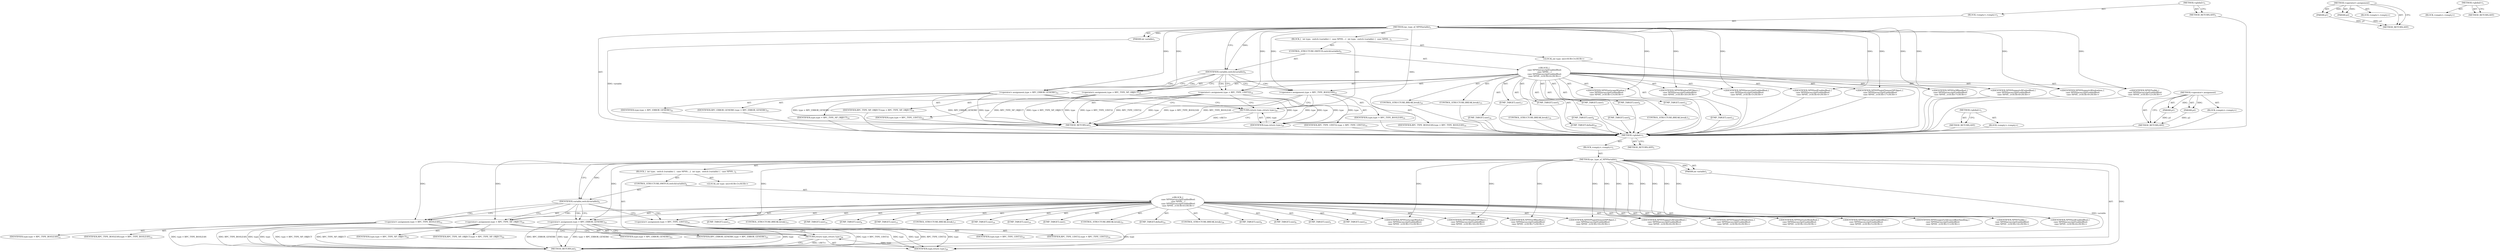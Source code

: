 digraph "&lt;global&gt;" {
vulnerable_6 [label=<(METHOD,&lt;global&gt;)<SUB>1</SUB>>];
vulnerable_7 [label=<(BLOCK,&lt;empty&gt;,&lt;empty&gt;)<SUB>1</SUB>>];
vulnerable_8 [label=<(METHOD,rpc_type_of_NPNVariable)<SUB>1</SUB>>];
vulnerable_9 [label=<(PARAM,int variable)<SUB>1</SUB>>];
vulnerable_10 [label=<(BLOCK,{
  int type;
  switch (variable) {
  case NPNV...,{
  int type;
  switch (variable) {
  case NPNV...)<SUB>2</SUB>>];
vulnerable_11 [label="<(LOCAL,int type: int)<SUB>3</SUB>>"];
vulnerable_12 [label=<(CONTROL_STRUCTURE,SWITCH,switch(variable))<SUB>4</SUB>>];
vulnerable_13 [label=<(IDENTIFIER,variable,switch(variable))<SUB>4</SUB>>];
vulnerable_14 [label="<(BLOCK,{
  case NPNVjavascriptEnabledBool:
  case NPNV...,{
  case NPNVjavascriptEnabledBool:
  case NPNV...)<SUB>4</SUB>>"];
vulnerable_15 [label=<(JUMP_TARGET,case)<SUB>5</SUB>>];
vulnerable_16 [label="<(IDENTIFIER,NPNVjavascriptEnabledBool,{
  case NPNVjavascriptEnabledBool:
  case NPNV...)<SUB>5</SUB>>"];
vulnerable_17 [label=<(JUMP_TARGET,case)<SUB>6</SUB>>];
vulnerable_18 [label="<(IDENTIFIER,NPNVasdEnabledBool,{
  case NPNVjavascriptEnabledBool:
  case NPNV...)<SUB>6</SUB>>"];
vulnerable_19 [label=<(JUMP_TARGET,case)<SUB>7</SUB>>];
vulnerable_20 [label="<(IDENTIFIER,NPNVisOfflineBool,{
  case NPNVjavascriptEnabledBool:
  case NPNV...)<SUB>7</SUB>>"];
vulnerable_21 [label=<(JUMP_TARGET,case)<SUB>8</SUB>>];
vulnerable_22 [label="<(IDENTIFIER,NPNVSupportsXEmbedBool,{
  case NPNVjavascriptEnabledBool:
  case NPNV...)<SUB>8</SUB>>"];
vulnerable_23 [label=<(JUMP_TARGET,case)<SUB>9</SUB>>];
vulnerable_24 [label="<(IDENTIFIER,NPNVSupportsWindowless,{
  case NPNVjavascriptEnabledBool:
  case NPNV...)<SUB>9</SUB>>"];
vulnerable_25 [label=<(&lt;operator&gt;.assignment,type = RPC_TYPE_BOOLEAN)<SUB>10</SUB>>];
vulnerable_26 [label=<(IDENTIFIER,type,type = RPC_TYPE_BOOLEAN)<SUB>10</SUB>>];
vulnerable_27 [label=<(IDENTIFIER,RPC_TYPE_BOOLEAN,type = RPC_TYPE_BOOLEAN)<SUB>10</SUB>>];
vulnerable_28 [label=<(CONTROL_STRUCTURE,BREAK,break;)<SUB>11</SUB>>];
vulnerable_29 [label=<(JUMP_TARGET,case)<SUB>12</SUB>>];
vulnerable_30 [label="<(IDENTIFIER,NPNVToolkit,{
  case NPNVjavascriptEnabledBool:
  case NPNV...)<SUB>12</SUB>>"];
vulnerable_31 [label=<(JUMP_TARGET,case)<SUB>13</SUB>>];
vulnerable_32 [label="<(IDENTIFIER,NPNVnetscapeWindow,{
  case NPNVjavascriptEnabledBool:
  case NPNV...)<SUB>13</SUB>>"];
vulnerable_33 [label=<(&lt;operator&gt;.assignment,type = RPC_TYPE_UINT32)<SUB>14</SUB>>];
vulnerable_34 [label=<(IDENTIFIER,type,type = RPC_TYPE_UINT32)<SUB>14</SUB>>];
vulnerable_35 [label=<(IDENTIFIER,RPC_TYPE_UINT32,type = RPC_TYPE_UINT32)<SUB>14</SUB>>];
vulnerable_36 [label=<(CONTROL_STRUCTURE,BREAK,break;)<SUB>15</SUB>>];
vulnerable_37 [label=<(JUMP_TARGET,case)<SUB>16</SUB>>];
vulnerable_38 [label="<(IDENTIFIER,NPNVWindowNPObject,{
  case NPNVjavascriptEnabledBool:
  case NPNV...)<SUB>16</SUB>>"];
vulnerable_39 [label=<(JUMP_TARGET,case)<SUB>17</SUB>>];
vulnerable_40 [label="<(IDENTIFIER,NPNVPluginElementNPObject,{
  case NPNVjavascriptEnabledBool:
  case NPNV...)<SUB>17</SUB>>"];
vulnerable_41 [label=<(&lt;operator&gt;.assignment,type = RPC_TYPE_NP_OBJECT)<SUB>18</SUB>>];
vulnerable_42 [label=<(IDENTIFIER,type,type = RPC_TYPE_NP_OBJECT)<SUB>18</SUB>>];
vulnerable_43 [label=<(IDENTIFIER,RPC_TYPE_NP_OBJECT,type = RPC_TYPE_NP_OBJECT)<SUB>18</SUB>>];
vulnerable_44 [label=<(CONTROL_STRUCTURE,BREAK,break;)<SUB>19</SUB>>];
vulnerable_45 [label=<(JUMP_TARGET,default)<SUB>20</SUB>>];
vulnerable_46 [label=<(&lt;operator&gt;.assignment,type = RPC_ERROR_GENERIC)<SUB>21</SUB>>];
vulnerable_47 [label=<(IDENTIFIER,type,type = RPC_ERROR_GENERIC)<SUB>21</SUB>>];
vulnerable_48 [label=<(IDENTIFIER,RPC_ERROR_GENERIC,type = RPC_ERROR_GENERIC)<SUB>21</SUB>>];
vulnerable_49 [label=<(CONTROL_STRUCTURE,BREAK,break;)<SUB>22</SUB>>];
vulnerable_50 [label=<(RETURN,return type;,return type;)<SUB>24</SUB>>];
vulnerable_51 [label=<(IDENTIFIER,type,return type;)<SUB>24</SUB>>];
vulnerable_52 [label=<(METHOD_RETURN,int)<SUB>1</SUB>>];
vulnerable_54 [label=<(METHOD_RETURN,ANY)<SUB>1</SUB>>];
vulnerable_69 [label=<(METHOD,&lt;operator&gt;.assignment)>];
vulnerable_70 [label=<(PARAM,p1)>];
vulnerable_71 [label=<(PARAM,p2)>];
vulnerable_72 [label=<(BLOCK,&lt;empty&gt;,&lt;empty&gt;)>];
vulnerable_73 [label=<(METHOD_RETURN,ANY)>];
vulnerable_63 [label=<(METHOD,&lt;global&gt;)<SUB>1</SUB>>];
vulnerable_64 [label=<(BLOCK,&lt;empty&gt;,&lt;empty&gt;)>];
vulnerable_65 [label=<(METHOD_RETURN,ANY)>];
fixed_6 [label=<(METHOD,&lt;global&gt;)<SUB>1</SUB>>];
fixed_7 [label=<(BLOCK,&lt;empty&gt;,&lt;empty&gt;)<SUB>1</SUB>>];
fixed_8 [label=<(METHOD,rpc_type_of_NPNVariable)<SUB>1</SUB>>];
fixed_9 [label=<(PARAM,int variable)<SUB>1</SUB>>];
fixed_10 [label=<(BLOCK,{
  int type;
  switch (variable) {
  case NPNV...,{
  int type;
  switch (variable) {
  case NPNV...)<SUB>2</SUB>>];
fixed_11 [label="<(LOCAL,int type: int)<SUB>3</SUB>>"];
fixed_12 [label=<(CONTROL_STRUCTURE,SWITCH,switch(variable))<SUB>4</SUB>>];
fixed_13 [label=<(IDENTIFIER,variable,switch(variable))<SUB>4</SUB>>];
fixed_14 [label="<(BLOCK,{
  case NPNVjavascriptEnabledBool:
  case NPNV...,{
  case NPNVjavascriptEnabledBool:
  case NPNV...)<SUB>4</SUB>>"];
fixed_15 [label=<(JUMP_TARGET,case)<SUB>5</SUB>>];
fixed_16 [label="<(IDENTIFIER,NPNVjavascriptEnabledBool,{
  case NPNVjavascriptEnabledBool:
  case NPNV...)<SUB>5</SUB>>"];
fixed_17 [label=<(JUMP_TARGET,case)<SUB>6</SUB>>];
fixed_18 [label="<(IDENTIFIER,NPNVasdEnabledBool,{
  case NPNVjavascriptEnabledBool:
  case NPNV...)<SUB>6</SUB>>"];
fixed_19 [label=<(JUMP_TARGET,case)<SUB>7</SUB>>];
fixed_20 [label="<(IDENTIFIER,NPNVisOfflineBool,{
  case NPNVjavascriptEnabledBool:
  case NPNV...)<SUB>7</SUB>>"];
fixed_21 [label=<(JUMP_TARGET,case)<SUB>8</SUB>>];
fixed_22 [label="<(IDENTIFIER,NPNVSupportsXEmbedBool,{
  case NPNVjavascriptEnabledBool:
  case NPNV...)<SUB>8</SUB>>"];
fixed_23 [label=<(JUMP_TARGET,case)<SUB>9</SUB>>];
fixed_24 [label="<(IDENTIFIER,NPNVSupportsWindowless,{
  case NPNVjavascriptEnabledBool:
  case NPNV...)<SUB>9</SUB>>"];
fixed_25 [label=<(JUMP_TARGET,case)<SUB>10</SUB>>];
fixed_26 [label="<(IDENTIFIER,NPNVprivateModeBool,{
  case NPNVjavascriptEnabledBool:
  case NPNV...)<SUB>10</SUB>>"];
fixed_27 [label=<(JUMP_TARGET,case)<SUB>11</SUB>>];
fixed_28 [label="<(IDENTIFIER,NPNVsupportsAdvancedKeyHandling,{
  case NPNVjavascriptEnabledBool:
  case NPNV...)<SUB>11</SUB>>"];
fixed_29 [label=<(&lt;operator&gt;.assignment,type = RPC_TYPE_BOOLEAN)<SUB>12</SUB>>];
fixed_30 [label=<(IDENTIFIER,type,type = RPC_TYPE_BOOLEAN)<SUB>12</SUB>>];
fixed_31 [label=<(IDENTIFIER,RPC_TYPE_BOOLEAN,type = RPC_TYPE_BOOLEAN)<SUB>12</SUB>>];
fixed_32 [label=<(CONTROL_STRUCTURE,BREAK,break;)<SUB>13</SUB>>];
fixed_33 [label=<(JUMP_TARGET,case)<SUB>14</SUB>>];
fixed_34 [label="<(IDENTIFIER,NPNVToolkit,{
  case NPNVjavascriptEnabledBool:
  case NPNV...)<SUB>14</SUB>>"];
fixed_35 [label=<(JUMP_TARGET,case)<SUB>15</SUB>>];
fixed_36 [label="<(IDENTIFIER,NPNVnetscapeWindow,{
  case NPNVjavascriptEnabledBool:
  case NPNV...)<SUB>15</SUB>>"];
fixed_37 [label=<(&lt;operator&gt;.assignment,type = RPC_TYPE_UINT32)<SUB>16</SUB>>];
fixed_38 [label=<(IDENTIFIER,type,type = RPC_TYPE_UINT32)<SUB>16</SUB>>];
fixed_39 [label=<(IDENTIFIER,RPC_TYPE_UINT32,type = RPC_TYPE_UINT32)<SUB>16</SUB>>];
fixed_40 [label=<(CONTROL_STRUCTURE,BREAK,break;)<SUB>17</SUB>>];
fixed_41 [label=<(JUMP_TARGET,case)<SUB>18</SUB>>];
fixed_42 [label="<(IDENTIFIER,NPNVWindowNPObject,{
  case NPNVjavascriptEnabledBool:
  case NPNV...)<SUB>18</SUB>>"];
fixed_43 [label=<(JUMP_TARGET,case)<SUB>19</SUB>>];
fixed_44 [label="<(IDENTIFIER,NPNVPluginElementNPObject,{
  case NPNVjavascriptEnabledBool:
  case NPNV...)<SUB>19</SUB>>"];
fixed_45 [label=<(&lt;operator&gt;.assignment,type = RPC_TYPE_NP_OBJECT)<SUB>20</SUB>>];
fixed_46 [label=<(IDENTIFIER,type,type = RPC_TYPE_NP_OBJECT)<SUB>20</SUB>>];
fixed_47 [label=<(IDENTIFIER,RPC_TYPE_NP_OBJECT,type = RPC_TYPE_NP_OBJECT)<SUB>20</SUB>>];
fixed_48 [label=<(CONTROL_STRUCTURE,BREAK,break;)<SUB>21</SUB>>];
fixed_49 [label=<(JUMP_TARGET,default)<SUB>22</SUB>>];
fixed_50 [label=<(&lt;operator&gt;.assignment,type = RPC_ERROR_GENERIC)<SUB>23</SUB>>];
fixed_51 [label=<(IDENTIFIER,type,type = RPC_ERROR_GENERIC)<SUB>23</SUB>>];
fixed_52 [label=<(IDENTIFIER,RPC_ERROR_GENERIC,type = RPC_ERROR_GENERIC)<SUB>23</SUB>>];
fixed_53 [label=<(CONTROL_STRUCTURE,BREAK,break;)<SUB>24</SUB>>];
fixed_54 [label=<(RETURN,return type;,return type;)<SUB>26</SUB>>];
fixed_55 [label=<(IDENTIFIER,type,return type;)<SUB>26</SUB>>];
fixed_56 [label=<(METHOD_RETURN,int)<SUB>1</SUB>>];
fixed_58 [label=<(METHOD_RETURN,ANY)<SUB>1</SUB>>];
fixed_73 [label=<(METHOD,&lt;operator&gt;.assignment)>];
fixed_74 [label=<(PARAM,p1)>];
fixed_75 [label=<(PARAM,p2)>];
fixed_76 [label=<(BLOCK,&lt;empty&gt;,&lt;empty&gt;)>];
fixed_77 [label=<(METHOD_RETURN,ANY)>];
fixed_67 [label=<(METHOD,&lt;global&gt;)<SUB>1</SUB>>];
fixed_68 [label=<(BLOCK,&lt;empty&gt;,&lt;empty&gt;)>];
fixed_69 [label=<(METHOD_RETURN,ANY)>];
vulnerable_6 -> vulnerable_7  [key=0, label="AST: "];
vulnerable_6 -> vulnerable_54  [key=0, label="AST: "];
vulnerable_6 -> vulnerable_54  [key=1, label="CFG: "];
vulnerable_7 -> vulnerable_8  [key=0, label="AST: "];
vulnerable_8 -> vulnerable_9  [key=0, label="AST: "];
vulnerable_8 -> vulnerable_9  [key=1, label="DDG: "];
vulnerable_8 -> vulnerable_10  [key=0, label="AST: "];
vulnerable_8 -> vulnerable_52  [key=0, label="AST: "];
vulnerable_8 -> vulnerable_13  [key=0, label="CFG: "];
vulnerable_8 -> vulnerable_13  [key=1, label="DDG: "];
vulnerable_8 -> vulnerable_51  [key=0, label="DDG: "];
vulnerable_8 -> vulnerable_16  [key=0, label="DDG: "];
vulnerable_8 -> vulnerable_18  [key=0, label="DDG: "];
vulnerable_8 -> vulnerable_20  [key=0, label="DDG: "];
vulnerable_8 -> vulnerable_22  [key=0, label="DDG: "];
vulnerable_8 -> vulnerable_24  [key=0, label="DDG: "];
vulnerable_8 -> vulnerable_25  [key=0, label="DDG: "];
vulnerable_8 -> vulnerable_30  [key=0, label="DDG: "];
vulnerable_8 -> vulnerable_32  [key=0, label="DDG: "];
vulnerable_8 -> vulnerable_33  [key=0, label="DDG: "];
vulnerable_8 -> vulnerable_38  [key=0, label="DDG: "];
vulnerable_8 -> vulnerable_40  [key=0, label="DDG: "];
vulnerable_8 -> vulnerable_41  [key=0, label="DDG: "];
vulnerable_8 -> vulnerable_46  [key=0, label="DDG: "];
vulnerable_9 -> vulnerable_52  [key=0, label="DDG: variable"];
vulnerable_10 -> vulnerable_11  [key=0, label="AST: "];
vulnerable_10 -> vulnerable_12  [key=0, label="AST: "];
vulnerable_10 -> vulnerable_50  [key=0, label="AST: "];
vulnerable_11 -> fixed_6  [key=0];
vulnerable_12 -> vulnerable_13  [key=0, label="AST: "];
vulnerable_12 -> vulnerable_14  [key=0, label="AST: "];
vulnerable_13 -> vulnerable_25  [key=0, label="CFG: "];
vulnerable_13 -> vulnerable_25  [key=1, label="CDG: "];
vulnerable_13 -> vulnerable_33  [key=0, label="CFG: "];
vulnerable_13 -> vulnerable_33  [key=1, label="CDG: "];
vulnerable_13 -> vulnerable_41  [key=0, label="CFG: "];
vulnerable_13 -> vulnerable_41  [key=1, label="CDG: "];
vulnerable_13 -> vulnerable_46  [key=0, label="CFG: "];
vulnerable_13 -> vulnerable_46  [key=1, label="CDG: "];
vulnerable_14 -> vulnerable_15  [key=0, label="AST: "];
vulnerable_14 -> vulnerable_16  [key=0, label="AST: "];
vulnerable_14 -> vulnerable_17  [key=0, label="AST: "];
vulnerable_14 -> vulnerable_18  [key=0, label="AST: "];
vulnerable_14 -> vulnerable_19  [key=0, label="AST: "];
vulnerable_14 -> vulnerable_20  [key=0, label="AST: "];
vulnerable_14 -> vulnerable_21  [key=0, label="AST: "];
vulnerable_14 -> vulnerable_22  [key=0, label="AST: "];
vulnerable_14 -> vulnerable_23  [key=0, label="AST: "];
vulnerable_14 -> vulnerable_24  [key=0, label="AST: "];
vulnerable_14 -> vulnerable_25  [key=0, label="AST: "];
vulnerable_14 -> vulnerable_28  [key=0, label="AST: "];
vulnerable_14 -> vulnerable_29  [key=0, label="AST: "];
vulnerable_14 -> vulnerable_30  [key=0, label="AST: "];
vulnerable_14 -> vulnerable_31  [key=0, label="AST: "];
vulnerable_14 -> vulnerable_32  [key=0, label="AST: "];
vulnerable_14 -> vulnerable_33  [key=0, label="AST: "];
vulnerable_14 -> vulnerable_36  [key=0, label="AST: "];
vulnerable_14 -> vulnerable_37  [key=0, label="AST: "];
vulnerable_14 -> vulnerable_38  [key=0, label="AST: "];
vulnerable_14 -> vulnerable_39  [key=0, label="AST: "];
vulnerable_14 -> vulnerable_40  [key=0, label="AST: "];
vulnerable_14 -> vulnerable_41  [key=0, label="AST: "];
vulnerable_14 -> vulnerable_44  [key=0, label="AST: "];
vulnerable_14 -> vulnerable_45  [key=0, label="AST: "];
vulnerable_14 -> vulnerable_46  [key=0, label="AST: "];
vulnerable_14 -> vulnerable_49  [key=0, label="AST: "];
vulnerable_15 -> fixed_6  [key=0];
vulnerable_16 -> fixed_6  [key=0];
vulnerable_17 -> fixed_6  [key=0];
vulnerable_18 -> fixed_6  [key=0];
vulnerable_19 -> fixed_6  [key=0];
vulnerable_20 -> fixed_6  [key=0];
vulnerable_21 -> fixed_6  [key=0];
vulnerable_22 -> fixed_6  [key=0];
vulnerable_23 -> fixed_6  [key=0];
vulnerable_24 -> fixed_6  [key=0];
vulnerable_25 -> vulnerable_26  [key=0, label="AST: "];
vulnerable_25 -> vulnerable_27  [key=0, label="AST: "];
vulnerable_25 -> vulnerable_50  [key=0, label="CFG: "];
vulnerable_25 -> vulnerable_52  [key=0, label="DDG: type"];
vulnerable_25 -> vulnerable_52  [key=1, label="DDG: type = RPC_TYPE_BOOLEAN"];
vulnerable_25 -> vulnerable_52  [key=2, label="DDG: RPC_TYPE_BOOLEAN"];
vulnerable_25 -> vulnerable_51  [key=0, label="DDG: type"];
vulnerable_26 -> fixed_6  [key=0];
vulnerable_27 -> fixed_6  [key=0];
vulnerable_28 -> fixed_6  [key=0];
vulnerable_29 -> fixed_6  [key=0];
vulnerable_30 -> fixed_6  [key=0];
vulnerable_31 -> fixed_6  [key=0];
vulnerable_32 -> fixed_6  [key=0];
vulnerable_33 -> vulnerable_34  [key=0, label="AST: "];
vulnerable_33 -> vulnerable_35  [key=0, label="AST: "];
vulnerable_33 -> vulnerable_50  [key=0, label="CFG: "];
vulnerable_33 -> vulnerable_52  [key=0, label="DDG: type"];
vulnerable_33 -> vulnerable_52  [key=1, label="DDG: type = RPC_TYPE_UINT32"];
vulnerable_33 -> vulnerable_52  [key=2, label="DDG: RPC_TYPE_UINT32"];
vulnerable_33 -> vulnerable_51  [key=0, label="DDG: type"];
vulnerable_34 -> fixed_6  [key=0];
vulnerable_35 -> fixed_6  [key=0];
vulnerable_36 -> fixed_6  [key=0];
vulnerable_37 -> fixed_6  [key=0];
vulnerable_38 -> fixed_6  [key=0];
vulnerable_39 -> fixed_6  [key=0];
vulnerable_40 -> fixed_6  [key=0];
vulnerable_41 -> vulnerable_42  [key=0, label="AST: "];
vulnerable_41 -> vulnerable_43  [key=0, label="AST: "];
vulnerable_41 -> vulnerable_50  [key=0, label="CFG: "];
vulnerable_41 -> vulnerable_52  [key=0, label="DDG: type"];
vulnerable_41 -> vulnerable_52  [key=1, label="DDG: type = RPC_TYPE_NP_OBJECT"];
vulnerable_41 -> vulnerable_52  [key=2, label="DDG: RPC_TYPE_NP_OBJECT"];
vulnerable_41 -> vulnerable_51  [key=0, label="DDG: type"];
vulnerable_42 -> fixed_6  [key=0];
vulnerable_43 -> fixed_6  [key=0];
vulnerable_44 -> fixed_6  [key=0];
vulnerable_45 -> fixed_6  [key=0];
vulnerable_46 -> vulnerable_47  [key=0, label="AST: "];
vulnerable_46 -> vulnerable_48  [key=0, label="AST: "];
vulnerable_46 -> vulnerable_50  [key=0, label="CFG: "];
vulnerable_46 -> vulnerable_52  [key=0, label="DDG: type"];
vulnerable_46 -> vulnerable_52  [key=1, label="DDG: type = RPC_ERROR_GENERIC"];
vulnerable_46 -> vulnerable_52  [key=2, label="DDG: RPC_ERROR_GENERIC"];
vulnerable_46 -> vulnerable_51  [key=0, label="DDG: type"];
vulnerable_47 -> fixed_6  [key=0];
vulnerable_48 -> fixed_6  [key=0];
vulnerable_49 -> fixed_6  [key=0];
vulnerable_50 -> vulnerable_51  [key=0, label="AST: "];
vulnerable_50 -> vulnerable_52  [key=0, label="CFG: "];
vulnerable_50 -> vulnerable_52  [key=1, label="DDG: &lt;RET&gt;"];
vulnerable_51 -> vulnerable_50  [key=0, label="DDG: type"];
vulnerable_52 -> fixed_6  [key=0];
vulnerable_54 -> fixed_6  [key=0];
vulnerable_69 -> vulnerable_70  [key=0, label="AST: "];
vulnerable_69 -> vulnerable_70  [key=1, label="DDG: "];
vulnerable_69 -> vulnerable_72  [key=0, label="AST: "];
vulnerable_69 -> vulnerable_71  [key=0, label="AST: "];
vulnerable_69 -> vulnerable_71  [key=1, label="DDG: "];
vulnerable_69 -> vulnerable_73  [key=0, label="AST: "];
vulnerable_69 -> vulnerable_73  [key=1, label="CFG: "];
vulnerable_70 -> vulnerable_73  [key=0, label="DDG: p1"];
vulnerable_71 -> vulnerable_73  [key=0, label="DDG: p2"];
vulnerable_72 -> fixed_6  [key=0];
vulnerable_73 -> fixed_6  [key=0];
vulnerable_63 -> vulnerable_64  [key=0, label="AST: "];
vulnerable_63 -> vulnerable_65  [key=0, label="AST: "];
vulnerable_63 -> vulnerable_65  [key=1, label="CFG: "];
vulnerable_64 -> fixed_6  [key=0];
vulnerable_65 -> fixed_6  [key=0];
fixed_6 -> fixed_7  [key=0, label="AST: "];
fixed_6 -> fixed_58  [key=0, label="AST: "];
fixed_6 -> fixed_58  [key=1, label="CFG: "];
fixed_7 -> fixed_8  [key=0, label="AST: "];
fixed_8 -> fixed_9  [key=0, label="AST: "];
fixed_8 -> fixed_9  [key=1, label="DDG: "];
fixed_8 -> fixed_10  [key=0, label="AST: "];
fixed_8 -> fixed_56  [key=0, label="AST: "];
fixed_8 -> fixed_13  [key=0, label="CFG: "];
fixed_8 -> fixed_13  [key=1, label="DDG: "];
fixed_8 -> fixed_55  [key=0, label="DDG: "];
fixed_8 -> fixed_16  [key=0, label="DDG: "];
fixed_8 -> fixed_18  [key=0, label="DDG: "];
fixed_8 -> fixed_20  [key=0, label="DDG: "];
fixed_8 -> fixed_22  [key=0, label="DDG: "];
fixed_8 -> fixed_24  [key=0, label="DDG: "];
fixed_8 -> fixed_26  [key=0, label="DDG: "];
fixed_8 -> fixed_28  [key=0, label="DDG: "];
fixed_8 -> fixed_29  [key=0, label="DDG: "];
fixed_8 -> fixed_34  [key=0, label="DDG: "];
fixed_8 -> fixed_36  [key=0, label="DDG: "];
fixed_8 -> fixed_37  [key=0, label="DDG: "];
fixed_8 -> fixed_42  [key=0, label="DDG: "];
fixed_8 -> fixed_44  [key=0, label="DDG: "];
fixed_8 -> fixed_45  [key=0, label="DDG: "];
fixed_8 -> fixed_50  [key=0, label="DDG: "];
fixed_9 -> fixed_56  [key=0, label="DDG: variable"];
fixed_10 -> fixed_11  [key=0, label="AST: "];
fixed_10 -> fixed_12  [key=0, label="AST: "];
fixed_10 -> fixed_54  [key=0, label="AST: "];
fixed_12 -> fixed_13  [key=0, label="AST: "];
fixed_12 -> fixed_14  [key=0, label="AST: "];
fixed_13 -> fixed_29  [key=0, label="CFG: "];
fixed_13 -> fixed_29  [key=1, label="CDG: "];
fixed_13 -> fixed_37  [key=0, label="CFG: "];
fixed_13 -> fixed_37  [key=1, label="CDG: "];
fixed_13 -> fixed_45  [key=0, label="CFG: "];
fixed_13 -> fixed_45  [key=1, label="CDG: "];
fixed_13 -> fixed_50  [key=0, label="CFG: "];
fixed_13 -> fixed_50  [key=1, label="CDG: "];
fixed_14 -> fixed_15  [key=0, label="AST: "];
fixed_14 -> fixed_16  [key=0, label="AST: "];
fixed_14 -> fixed_17  [key=0, label="AST: "];
fixed_14 -> fixed_18  [key=0, label="AST: "];
fixed_14 -> fixed_19  [key=0, label="AST: "];
fixed_14 -> fixed_20  [key=0, label="AST: "];
fixed_14 -> fixed_21  [key=0, label="AST: "];
fixed_14 -> fixed_22  [key=0, label="AST: "];
fixed_14 -> fixed_23  [key=0, label="AST: "];
fixed_14 -> fixed_24  [key=0, label="AST: "];
fixed_14 -> fixed_25  [key=0, label="AST: "];
fixed_14 -> fixed_26  [key=0, label="AST: "];
fixed_14 -> fixed_27  [key=0, label="AST: "];
fixed_14 -> fixed_28  [key=0, label="AST: "];
fixed_14 -> fixed_29  [key=0, label="AST: "];
fixed_14 -> fixed_32  [key=0, label="AST: "];
fixed_14 -> fixed_33  [key=0, label="AST: "];
fixed_14 -> fixed_34  [key=0, label="AST: "];
fixed_14 -> fixed_35  [key=0, label="AST: "];
fixed_14 -> fixed_36  [key=0, label="AST: "];
fixed_14 -> fixed_37  [key=0, label="AST: "];
fixed_14 -> fixed_40  [key=0, label="AST: "];
fixed_14 -> fixed_41  [key=0, label="AST: "];
fixed_14 -> fixed_42  [key=0, label="AST: "];
fixed_14 -> fixed_43  [key=0, label="AST: "];
fixed_14 -> fixed_44  [key=0, label="AST: "];
fixed_14 -> fixed_45  [key=0, label="AST: "];
fixed_14 -> fixed_48  [key=0, label="AST: "];
fixed_14 -> fixed_49  [key=0, label="AST: "];
fixed_14 -> fixed_50  [key=0, label="AST: "];
fixed_14 -> fixed_53  [key=0, label="AST: "];
fixed_29 -> fixed_30  [key=0, label="AST: "];
fixed_29 -> fixed_31  [key=0, label="AST: "];
fixed_29 -> fixed_54  [key=0, label="CFG: "];
fixed_29 -> fixed_56  [key=0, label="DDG: type"];
fixed_29 -> fixed_56  [key=1, label="DDG: type = RPC_TYPE_BOOLEAN"];
fixed_29 -> fixed_56  [key=2, label="DDG: RPC_TYPE_BOOLEAN"];
fixed_29 -> fixed_55  [key=0, label="DDG: type"];
fixed_37 -> fixed_38  [key=0, label="AST: "];
fixed_37 -> fixed_39  [key=0, label="AST: "];
fixed_37 -> fixed_54  [key=0, label="CFG: "];
fixed_37 -> fixed_56  [key=0, label="DDG: type"];
fixed_37 -> fixed_56  [key=1, label="DDG: type = RPC_TYPE_UINT32"];
fixed_37 -> fixed_56  [key=2, label="DDG: RPC_TYPE_UINT32"];
fixed_37 -> fixed_55  [key=0, label="DDG: type"];
fixed_45 -> fixed_46  [key=0, label="AST: "];
fixed_45 -> fixed_47  [key=0, label="AST: "];
fixed_45 -> fixed_54  [key=0, label="CFG: "];
fixed_45 -> fixed_56  [key=0, label="DDG: type"];
fixed_45 -> fixed_56  [key=1, label="DDG: type = RPC_TYPE_NP_OBJECT"];
fixed_45 -> fixed_56  [key=2, label="DDG: RPC_TYPE_NP_OBJECT"];
fixed_45 -> fixed_55  [key=0, label="DDG: type"];
fixed_50 -> fixed_51  [key=0, label="AST: "];
fixed_50 -> fixed_52  [key=0, label="AST: "];
fixed_50 -> fixed_54  [key=0, label="CFG: "];
fixed_50 -> fixed_56  [key=0, label="DDG: type"];
fixed_50 -> fixed_56  [key=1, label="DDG: type = RPC_ERROR_GENERIC"];
fixed_50 -> fixed_56  [key=2, label="DDG: RPC_ERROR_GENERIC"];
fixed_50 -> fixed_55  [key=0, label="DDG: type"];
fixed_54 -> fixed_55  [key=0, label="AST: "];
fixed_54 -> fixed_56  [key=0, label="CFG: "];
fixed_54 -> fixed_56  [key=1, label="DDG: &lt;RET&gt;"];
fixed_55 -> fixed_54  [key=0, label="DDG: type"];
fixed_73 -> fixed_74  [key=0, label="AST: "];
fixed_73 -> fixed_74  [key=1, label="DDG: "];
fixed_73 -> fixed_76  [key=0, label="AST: "];
fixed_73 -> fixed_75  [key=0, label="AST: "];
fixed_73 -> fixed_75  [key=1, label="DDG: "];
fixed_73 -> fixed_77  [key=0, label="AST: "];
fixed_73 -> fixed_77  [key=1, label="CFG: "];
fixed_74 -> fixed_77  [key=0, label="DDG: p1"];
fixed_75 -> fixed_77  [key=0, label="DDG: p2"];
fixed_67 -> fixed_68  [key=0, label="AST: "];
fixed_67 -> fixed_69  [key=0, label="AST: "];
fixed_67 -> fixed_69  [key=1, label="CFG: "];
}
